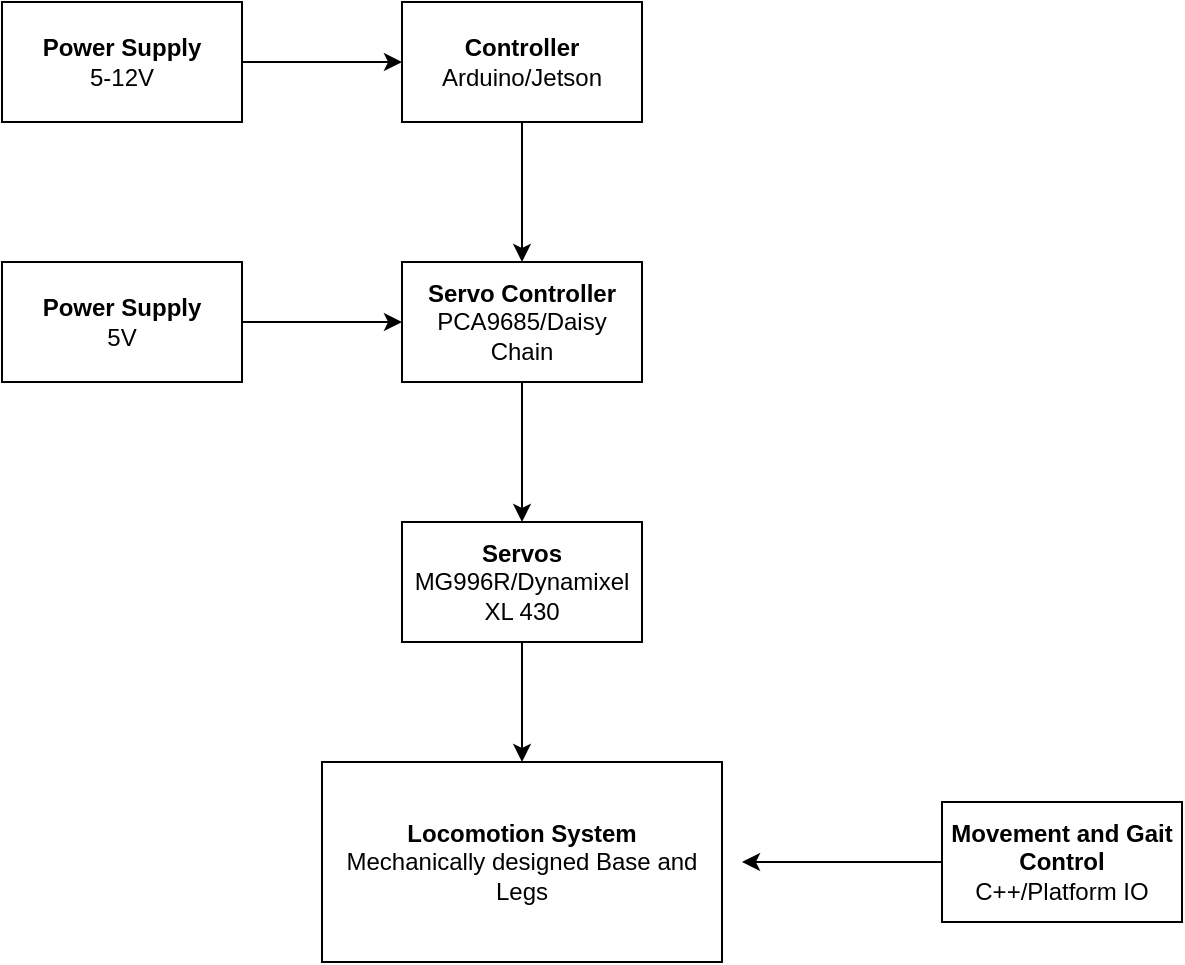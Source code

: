 <mxfile version="26.0.4">
  <diagram name="Page-1" id="B0Ve1RfujYnxUYxZDSHR">
    <mxGraphModel dx="1368" dy="790" grid="1" gridSize="10" guides="1" tooltips="1" connect="1" arrows="1" fold="1" page="1" pageScale="1" pageWidth="850" pageHeight="1100" math="0" shadow="0">
      <root>
        <mxCell id="0" />
        <mxCell id="1" parent="0" />
        <mxCell id="-NcsoE_4tXh5bHa_k3UD-1" value="&lt;div&gt;&lt;b&gt;Controller&lt;/b&gt;&lt;/div&gt;&lt;div&gt;Arduino/Jetson&lt;br&gt;&lt;/div&gt;" style="rounded=0;whiteSpace=wrap;html=1;" vertex="1" parent="1">
          <mxGeometry x="340" y="90" width="120" height="60" as="geometry" />
        </mxCell>
        <mxCell id="-NcsoE_4tXh5bHa_k3UD-3" value="&lt;div&gt;&lt;b&gt;Locomotion System&lt;/b&gt;&lt;/div&gt;&lt;div&gt;Mechanically designed Base and Legs&lt;br&gt;&lt;/div&gt;" style="rounded=0;whiteSpace=wrap;html=1;" vertex="1" parent="1">
          <mxGeometry x="300" y="470" width="200" height="100" as="geometry" />
        </mxCell>
        <mxCell id="-NcsoE_4tXh5bHa_k3UD-8" style="edgeStyle=orthogonalEdgeStyle;rounded=0;orthogonalLoop=1;jettySize=auto;html=1;exitX=0.5;exitY=1;exitDx=0;exitDy=0;" edge="1" parent="1" source="-NcsoE_4tXh5bHa_k3UD-4" target="-NcsoE_4tXh5bHa_k3UD-7">
          <mxGeometry relative="1" as="geometry" />
        </mxCell>
        <mxCell id="-NcsoE_4tXh5bHa_k3UD-4" value="&lt;div&gt;&lt;b&gt;Servo Controller&lt;/b&gt;&lt;/div&gt;&lt;div&gt;PCA9685/Daisy Chain&lt;br&gt;&lt;/div&gt;" style="rounded=0;whiteSpace=wrap;html=1;" vertex="1" parent="1">
          <mxGeometry x="340" y="220" width="120" height="60" as="geometry" />
        </mxCell>
        <mxCell id="-NcsoE_4tXh5bHa_k3UD-6" value="" style="endArrow=classic;html=1;rounded=0;exitX=0.5;exitY=1;exitDx=0;exitDy=0;entryX=0.5;entryY=0;entryDx=0;entryDy=0;" edge="1" parent="1" source="-NcsoE_4tXh5bHa_k3UD-1" target="-NcsoE_4tXh5bHa_k3UD-4">
          <mxGeometry width="50" height="50" relative="1" as="geometry">
            <mxPoint x="690" y="500" as="sourcePoint" />
            <mxPoint x="740" y="450" as="targetPoint" />
          </mxGeometry>
        </mxCell>
        <mxCell id="-NcsoE_4tXh5bHa_k3UD-12" style="edgeStyle=orthogonalEdgeStyle;rounded=0;orthogonalLoop=1;jettySize=auto;html=1;exitX=0.5;exitY=1;exitDx=0;exitDy=0;" edge="1" parent="1" source="-NcsoE_4tXh5bHa_k3UD-7" target="-NcsoE_4tXh5bHa_k3UD-3">
          <mxGeometry relative="1" as="geometry" />
        </mxCell>
        <mxCell id="-NcsoE_4tXh5bHa_k3UD-7" value="&lt;div&gt;&lt;b&gt;Servos&lt;/b&gt;&lt;/div&gt;&lt;div&gt;MG996R/Dynamixel XL 430&lt;br&gt;&lt;/div&gt;" style="rounded=0;whiteSpace=wrap;html=1;" vertex="1" parent="1">
          <mxGeometry x="340" y="350" width="120" height="60" as="geometry" />
        </mxCell>
        <mxCell id="-NcsoE_4tXh5bHa_k3UD-15" style="edgeStyle=orthogonalEdgeStyle;rounded=0;orthogonalLoop=1;jettySize=auto;html=1;exitX=1;exitY=0.5;exitDx=0;exitDy=0;entryX=0;entryY=0.5;entryDx=0;entryDy=0;" edge="1" parent="1" source="-NcsoE_4tXh5bHa_k3UD-13" target="-NcsoE_4tXh5bHa_k3UD-1">
          <mxGeometry relative="1" as="geometry" />
        </mxCell>
        <mxCell id="-NcsoE_4tXh5bHa_k3UD-13" value="&lt;div&gt;&lt;b&gt;Power Supply&lt;/b&gt;&lt;/div&gt;&lt;div&gt;5-12V&lt;br&gt;&lt;/div&gt;" style="rounded=0;whiteSpace=wrap;html=1;" vertex="1" parent="1">
          <mxGeometry x="140" y="90" width="120" height="60" as="geometry" />
        </mxCell>
        <mxCell id="-NcsoE_4tXh5bHa_k3UD-16" style="edgeStyle=orthogonalEdgeStyle;rounded=0;orthogonalLoop=1;jettySize=auto;html=1;exitX=1;exitY=0.5;exitDx=0;exitDy=0;entryX=0;entryY=0.5;entryDx=0;entryDy=0;" edge="1" parent="1" source="-NcsoE_4tXh5bHa_k3UD-14" target="-NcsoE_4tXh5bHa_k3UD-4">
          <mxGeometry relative="1" as="geometry" />
        </mxCell>
        <mxCell id="-NcsoE_4tXh5bHa_k3UD-14" value="&lt;div&gt;&lt;b&gt;Power Supply&lt;/b&gt;&lt;/div&gt;&lt;div&gt;5V&lt;br&gt;&lt;/div&gt;" style="rounded=0;whiteSpace=wrap;html=1;" vertex="1" parent="1">
          <mxGeometry x="140" y="220" width="120" height="60" as="geometry" />
        </mxCell>
        <mxCell id="-NcsoE_4tXh5bHa_k3UD-18" style="edgeStyle=orthogonalEdgeStyle;rounded=0;orthogonalLoop=1;jettySize=auto;html=1;exitX=0;exitY=0.5;exitDx=0;exitDy=0;" edge="1" parent="1" source="-NcsoE_4tXh5bHa_k3UD-17">
          <mxGeometry relative="1" as="geometry">
            <mxPoint x="510" y="520" as="targetPoint" />
          </mxGeometry>
        </mxCell>
        <mxCell id="-NcsoE_4tXh5bHa_k3UD-17" value="&lt;div&gt;&lt;b&gt;Movement and Gait Control&lt;/b&gt;&lt;/div&gt;&lt;div&gt;C++/Platform IO&lt;br&gt;&lt;/div&gt;" style="rounded=0;whiteSpace=wrap;html=1;" vertex="1" parent="1">
          <mxGeometry x="610" y="490" width="120" height="60" as="geometry" />
        </mxCell>
      </root>
    </mxGraphModel>
  </diagram>
</mxfile>
